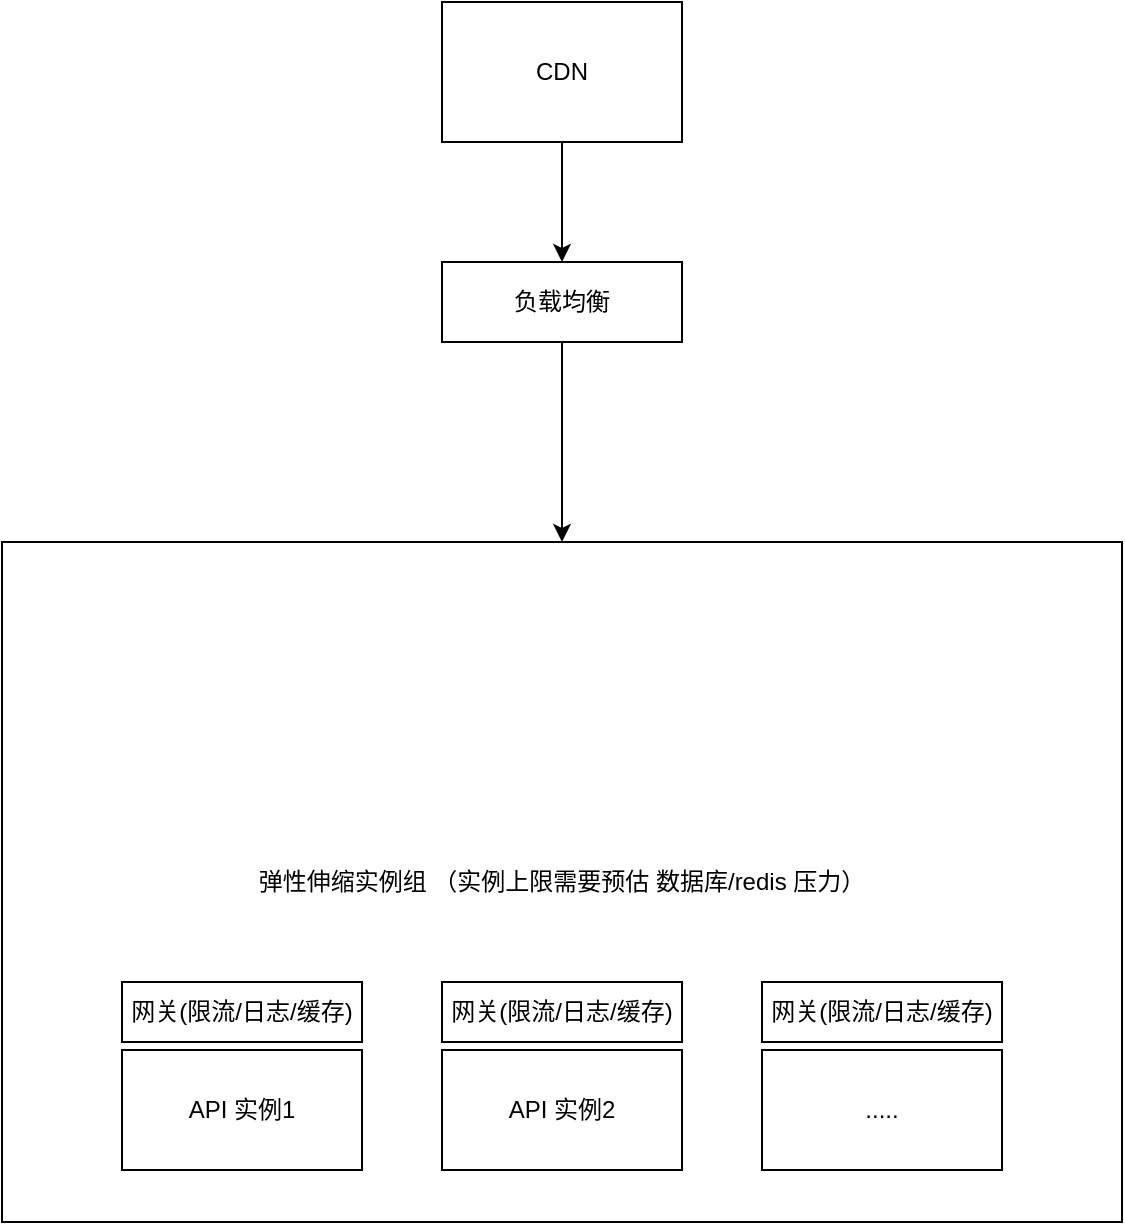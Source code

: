 <mxfile version="12.1.9" type="github" pages="1"><diagram id="yCnBRt5ZxJssyIiYSbIe" name="Page-1"><mxGraphModel dx="2052" dy="984" grid="1" gridSize="10" guides="1" tooltips="1" connect="1" arrows="1" fold="1" page="1" pageScale="1" pageWidth="827" pageHeight="1169" math="0" shadow="0"><root><mxCell id="0"/><mxCell id="1" parent="0"/><mxCell id="Dnrcrz0dpH4ZOHUbm57b-2" value="CDN" style="rounded=0;whiteSpace=wrap;html=1;" vertex="1" parent="1"><mxGeometry x="320" y="60" width="120" height="70" as="geometry"/></mxCell><mxCell id="Dnrcrz0dpH4ZOHUbm57b-11" style="edgeStyle=orthogonalEdgeStyle;rounded=0;orthogonalLoop=1;jettySize=auto;html=1;" edge="1" parent="1" source="Dnrcrz0dpH4ZOHUbm57b-5" target="Dnrcrz0dpH4ZOHUbm57b-7"><mxGeometry relative="1" as="geometry"/></mxCell><mxCell id="Dnrcrz0dpH4ZOHUbm57b-5" value="负载均衡" style="rounded=0;whiteSpace=wrap;html=1;" vertex="1" parent="1"><mxGeometry x="320" y="190" width="120" height="40" as="geometry"/></mxCell><mxCell id="Dnrcrz0dpH4ZOHUbm57b-6" style="edgeStyle=orthogonalEdgeStyle;rounded=0;orthogonalLoop=1;jettySize=auto;html=1;" edge="1" parent="1" source="Dnrcrz0dpH4ZOHUbm57b-2" target="Dnrcrz0dpH4ZOHUbm57b-5"><mxGeometry relative="1" as="geometry"><mxPoint x="380" y="290" as="targetPoint"/><mxPoint x="380" y="130" as="sourcePoint"/></mxGeometry></mxCell><mxCell id="Dnrcrz0dpH4ZOHUbm57b-7" value="弹性伸缩实例组 （实例上限需要预估 数据库/redis 压力）" style="rounded=0;whiteSpace=wrap;html=1;align=center;" vertex="1" parent="1"><mxGeometry x="100" y="330" width="560" height="340" as="geometry"/></mxCell><mxCell id="Dnrcrz0dpH4ZOHUbm57b-8" value="API 实例1" style="rounded=0;whiteSpace=wrap;html=1;" vertex="1" parent="1"><mxGeometry x="160" y="584" width="120" height="60" as="geometry"/></mxCell><mxCell id="Dnrcrz0dpH4ZOHUbm57b-9" value="API 实例2" style="rounded=0;whiteSpace=wrap;html=1;" vertex="1" parent="1"><mxGeometry x="320" y="584" width="120" height="60" as="geometry"/></mxCell><mxCell id="Dnrcrz0dpH4ZOHUbm57b-10" value="....." style="rounded=0;whiteSpace=wrap;html=1;" vertex="1" parent="1"><mxGeometry x="480" y="584" width="120" height="60" as="geometry"/></mxCell><mxCell id="Dnrcrz0dpH4ZOHUbm57b-12" value="网关(限流/日志/缓存)" style="rounded=0;whiteSpace=wrap;html=1;" vertex="1" parent="1"><mxGeometry x="160" y="550" width="120" height="30" as="geometry"/></mxCell><mxCell id="Dnrcrz0dpH4ZOHUbm57b-14" value="网关(限流/日志/缓存)" style="rounded=0;whiteSpace=wrap;html=1;" vertex="1" parent="1"><mxGeometry x="320" y="550" width="120" height="30" as="geometry"/></mxCell><mxCell id="Dnrcrz0dpH4ZOHUbm57b-15" value="网关(限流/日志/缓存)" style="rounded=0;whiteSpace=wrap;html=1;" vertex="1" parent="1"><mxGeometry x="480" y="550" width="120" height="30" as="geometry"/></mxCell></root></mxGraphModel></diagram></mxfile>